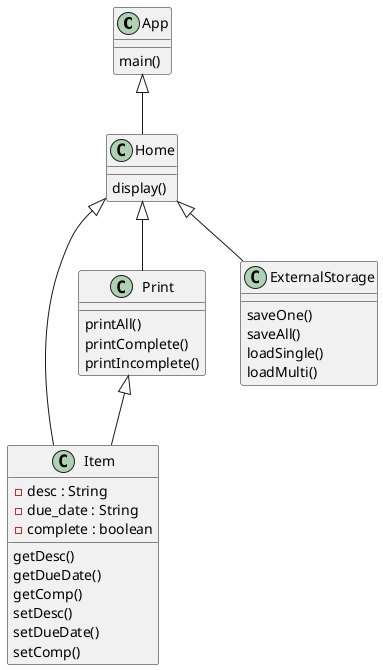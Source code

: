@startuml
'https://plantuml.com/class-diagram

class App
class Home
class Item
class Print
class ExternalStorage

App <|-- Home
Home <|-- Item
Home <|-- Print
Home <|-- ExternalStorage
Print <|-- Item


class App {
    main()
}

class Home {
    display()
}

class Item {
    -desc : String
    -due_date : String
    -complete : boolean
    getDesc()
    getDueDate()
    getComp()
    setDesc()
    setDueDate()
    setComp()
}

class Print {
    printAll()
    printComplete()
    printIncomplete()
}

class ExternalStorage {
    saveOne()
    saveAll()
    loadSingle()
    loadMulti()
}

@enduml